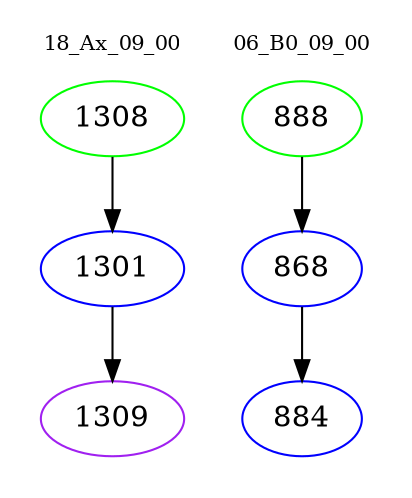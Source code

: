 digraph{
subgraph cluster_0 {
color = white
label = "18_Ax_09_00";
fontsize=10;
T0_1308 [label="1308", color="green"]
T0_1308 -> T0_1301 [color="black"]
T0_1301 [label="1301", color="blue"]
T0_1301 -> T0_1309 [color="black"]
T0_1309 [label="1309", color="purple"]
}
subgraph cluster_1 {
color = white
label = "06_B0_09_00";
fontsize=10;
T1_888 [label="888", color="green"]
T1_888 -> T1_868 [color="black"]
T1_868 [label="868", color="blue"]
T1_868 -> T1_884 [color="black"]
T1_884 [label="884", color="blue"]
}
}
